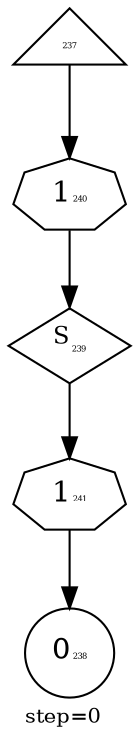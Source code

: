 digraph {
  graph  [labelloc=bottom,labeljust=left,fontsize="10",label="step=0"];
  "237" [shape=triangle,peripheries="1",label=<<FONT POINT-SIZE='4'>237</FONT>>,labelfontcolor=black,color=black];
  "238" [shape=circle,peripheries="1",label=<0<FONT POINT-SIZE='4'>238</FONT>>,labelfontcolor=black,color=black];
  "239" [shape=diamond,peripheries="1",label=<<SUP>S</SUP><FONT POINT-SIZE='4'>239</FONT>>,labelfontcolor=black,color=black];
  "240" [label=<1<FONT POINT-SIZE='4'>240</FONT>>,peripheries="1",color=black,shape=septagon];
  "237" -> "240" [color=black];
  "240" -> "239" [color=black];
  "241" [label=<1<FONT POINT-SIZE='4'>241</FONT>>,peripheries="1",color=black,shape=septagon];
  "239" -> "241" [color=black];
  "241" -> "238" [color=black];
}